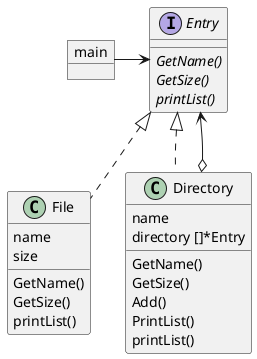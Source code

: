 @startuml
'https://plantuml.com/class-diagram

object main
interface Entry {
    {abstract}GetName()
    {abstract}GetSize()
    {abstract}printList()
}
class File {
    name
    size
    GetName()
    GetSize()
    printList()
}
class Directory {
    name
    directory []*Entry
    GetName()
    GetSize()
    Add()
    PrintList()
    printList()
}

main -> Entry
Entry <|.. File
Entry <|.. Directory
Entry <--o Directory

@enduml